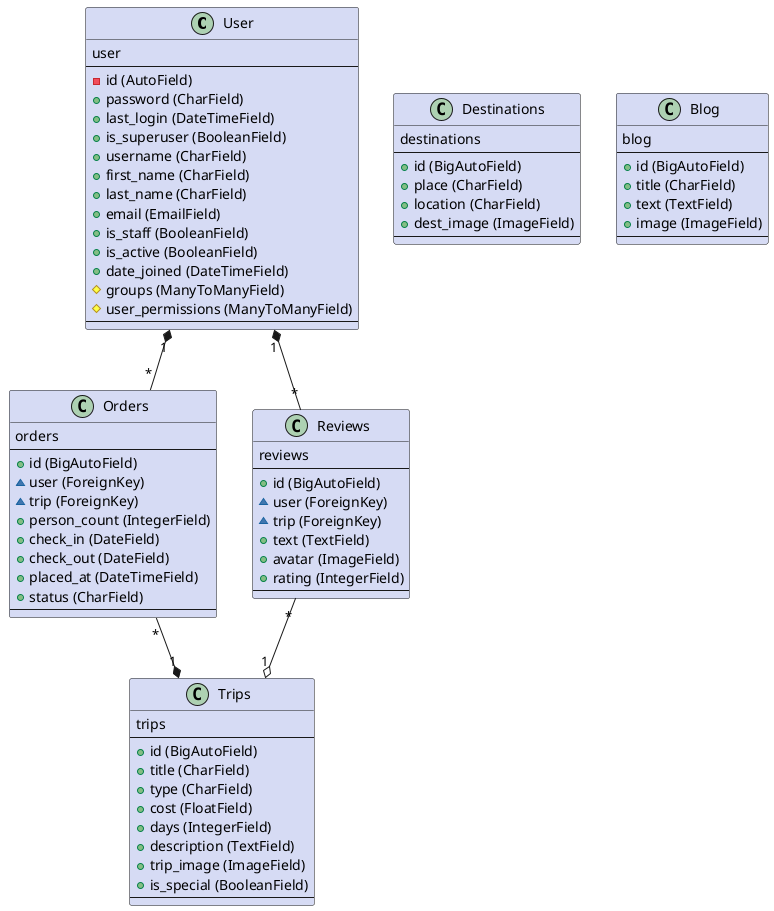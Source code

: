 @startuml 




class "User" as User #d6dbf4 {
    user
    --
    - id (AutoField)
    + password (CharField)
    + last_login (DateTimeField)
    + is_superuser (BooleanField)
    + username (CharField)
    + first_name (CharField)
    + last_name (CharField)
    + email (EmailField)
    + is_staff (BooleanField)
    + is_active (BooleanField)
    + date_joined (DateTimeField)
    # groups (ManyToManyField)
    # user_permissions (ManyToManyField)
    --
}


class "Destinations" as Destinations #d6dbf4 {
    destinations
    --
    + id (BigAutoField)
    + place (CharField)
    + location (CharField)
    + dest_image (ImageField)
    --
}


class "Trips  " as Trips #d6dbf4 {
    trips
    --
    + id (BigAutoField)
    + title (CharField)
    + type (CharField)
    + cost (FloatField)
    + days (IntegerField)
    + description (TextField)
    + trip_image (ImageField)
    + is_special (BooleanField)
    --
}


class "Orders  " as Orders #d6dbf4 {
    orders
    --
    + id (BigAutoField)
    ~ user (ForeignKey)
    ~ trip (ForeignKey)
    + person_count (IntegerField)
    + check_in (DateField)
    + check_out (DateField)
    + placed_at (DateTimeField)
    + status (CharField)
    --
}
User "1" *-- "*" Orders
Orders "*" --*  "1" Trips


class "Reviews  " as Reviews #d6dbf4 {
    reviews
    --
    + id (BigAutoField)
    ~ user (ForeignKey)
    ~ trip (ForeignKey)
    + text (TextField)
    + avatar (ImageField)
    + rating (IntegerField)
    --
}
User "1" *-- "*" Reviews
Reviews "*" --o "1" Trips


class "Blog  " as Blog #d6dbf4 {
    blog
    --
    + id (BigAutoField)
    + title (CharField)
    + text (TextField)
    + image (ImageField)
    --
}


@enduml
